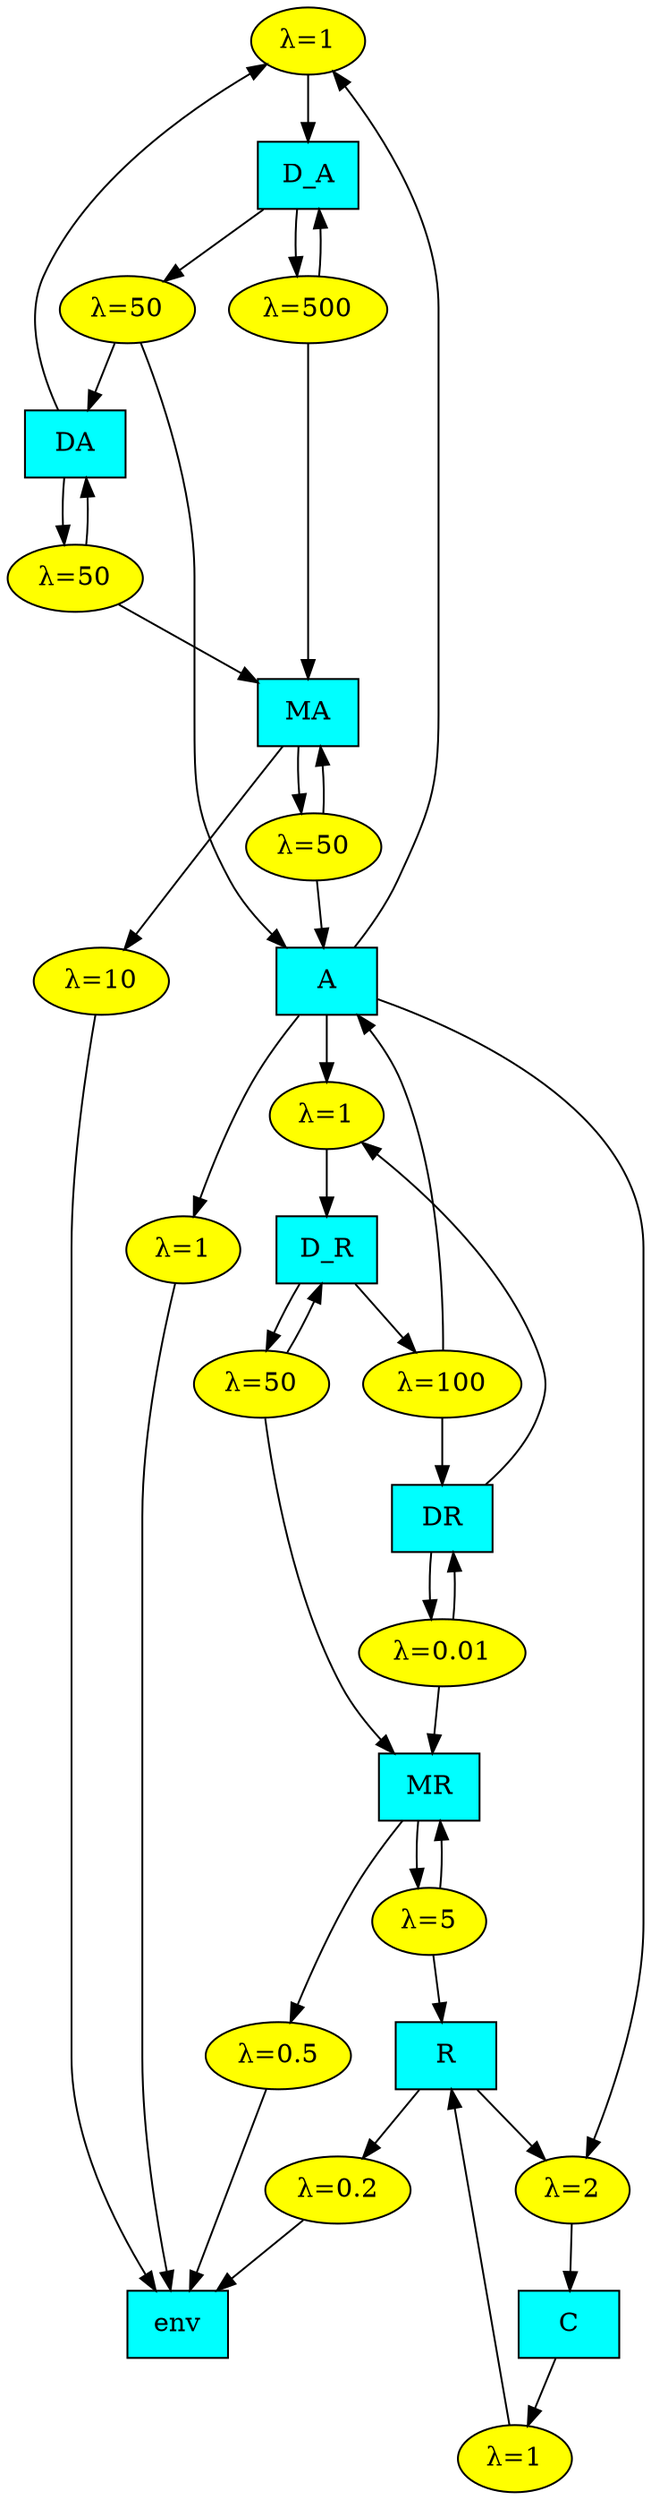 digraph {
  r0 [label="λ=1",shape="oval",fillcolor="yellow",style="filled"];
  A -> r0;
  DA -> r0;
  r0 -> D_A;
  r1 [label="λ=50",shape="oval",fillcolor="yellow",style="filled"];
  D_A -> r1;
  r1 -> DA;
  r1 -> A;
  r2 [label="λ=1",shape="oval",fillcolor="yellow",style="filled"];
  A -> r2;
  DR -> r2;
  r2 -> D_R;
  r3 [label="λ=100",shape="oval",fillcolor="yellow",style="filled"];
  D_R -> r3;
  r3 -> DR;
  r3 -> A;
  r4 [label="λ=500",shape="oval",fillcolor="yellow",style="filled"];
  D_A -> r4;
  r4 -> MA;
  r4 -> D_A;
  r5 [label="λ=50",shape="oval",fillcolor="yellow",style="filled"];
  DA -> r5;
  r5 -> MA;
  r5 -> DA;
  r6 [label="λ=50",shape="oval",fillcolor="yellow",style="filled"];
  D_R -> r6;
  r6 -> MR;
  r6 -> D_R;
  r7 [label="λ=0.01",shape="oval",fillcolor="yellow",style="filled"];
  DR -> r7;
  r7 -> MR;
  r7 -> DR;
  r8 [label="λ=50",shape="oval",fillcolor="yellow",style="filled"];
  MA -> r8;
  r8 -> MA;
  r8 -> A;
  r9 [label="λ=5",shape="oval",fillcolor="yellow",style="filled"];
  MR -> r9;
  r9 -> MR;
  r9 -> R;
  r10 [label="λ=2",shape="oval",fillcolor="yellow",style="filled"];
  A -> r10;
  R -> r10;
  r10 -> C;
  r11 [label="λ=1",shape="oval",fillcolor="yellow",style="filled"];
  C -> r11;
  r11 -> R;
  r12 [label="λ=1",shape="oval",fillcolor="yellow",style="filled"];
  A -> r12;
  r12 -> env;
  r13 [label="λ=0.2",shape="oval",fillcolor="yellow",style="filled"];
  R -> r13;
  r13 -> env;
  r14 [label="λ=10",shape="oval",fillcolor="yellow",style="filled"];
  MA -> r14;
  r14 -> env;
  r15 [label="λ=0.5",shape="oval",fillcolor="yellow",style="filled"];
  MR -> r15;
  r15 -> env;
  R [shape="rect",fillcolor="cyan",style="filled"];
  C [shape="rect",fillcolor="cyan",style="filled"];
  A [shape="rect",fillcolor="cyan",style="filled"];
  MR [shape="rect",fillcolor="cyan",style="filled"];
  MA [shape="rect",fillcolor="cyan",style="filled"];
  D_R [shape="rect",fillcolor="cyan",style="filled"];
  DR [shape="rect",fillcolor="cyan",style="filled"];
  D_A [shape="rect",fillcolor="cyan",style="filled"];
  DA [shape="rect",fillcolor="cyan",style="filled"];
  env [shape="rect",fillcolor="cyan",style="filled"];
}

